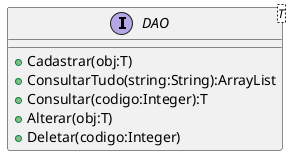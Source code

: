 @startuml

interface DAO <T> {
    + Cadastrar(obj:T)
    + ConsultarTudo(string:String):ArrayList
    + Consultar(codigo:Integer):T
    + Alterar(obj:T)
    + Deletar(codigo:Integer)
}
@enduml
